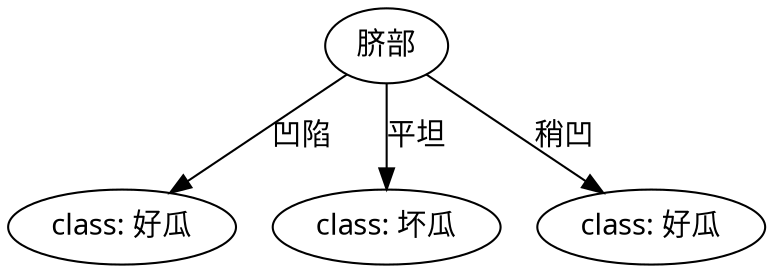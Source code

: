 digraph {
	1 [label="脐部" fontname="Microsoft YaHei"]
	1 -> 2 [label="凹陷" fontname="Microsoft YaHei"]
	2 [label="class: 好瓜" fontname="Microsoft YaHei"]
	1 -> 3 [label="平坦" fontname="Microsoft YaHei"]
	3 [label="class: 坏瓜" fontname="Microsoft YaHei"]
	1 -> 4 [label="稍凹" fontname="Microsoft YaHei"]
	4 [label="class: 好瓜" fontname="Microsoft YaHei"]
}
